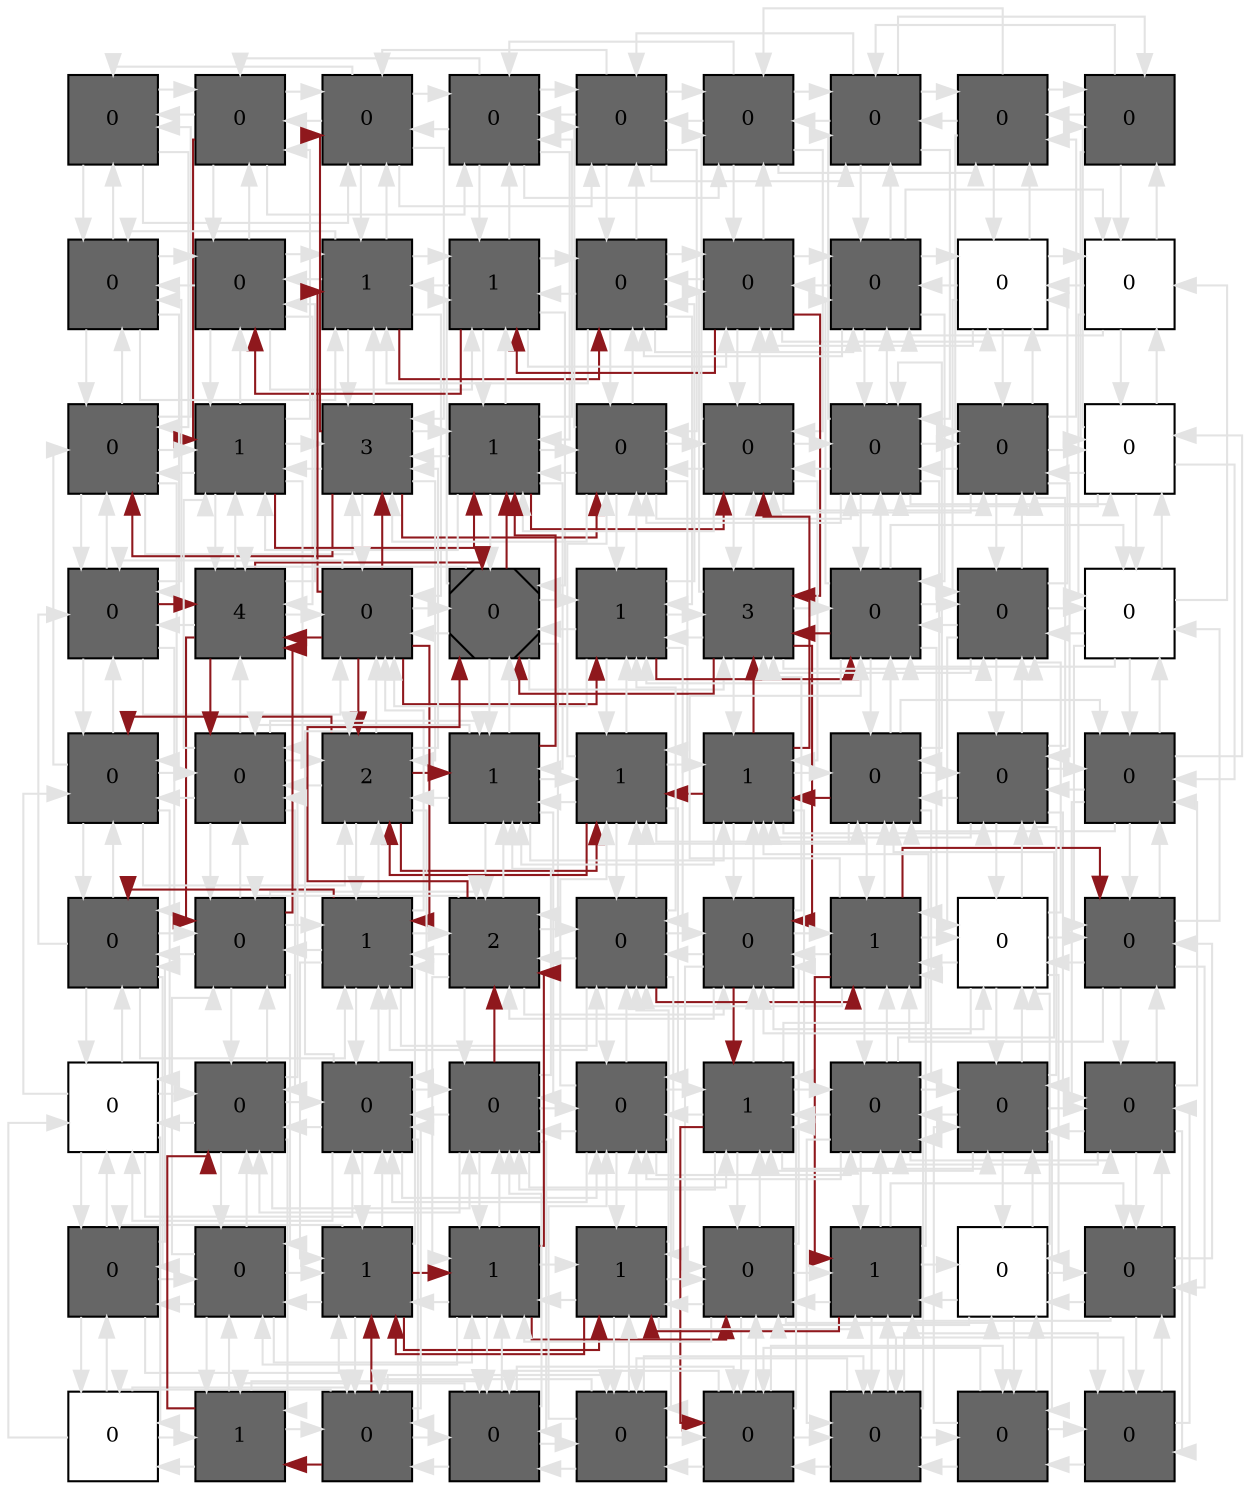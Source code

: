 digraph layout  {
rankdir=TB;
splines=ortho;
node [fixedsize=false, style=filled, width="0.6"];
edge [constraint=false];
0 [fillcolor="#666666", fontsize=10, label=0, shape=square, tooltip="name:  AbnormalTelomer ,\nin_degree: 4,\nout_degree: 4"];
1 [fillcolor="#666666", fontsize=10, label=0, shape=square, tooltip="name:  MEC1 ,\nin_degree: 5,\nout_degree: 5"];
2 [fillcolor="#666666", fontsize=10, label=0, shape=square, tooltip="name:  STM1-CYT ,\nin_degree: 6,\nout_degree: 6"];
3 [fillcolor="#666666", fontsize=10, label=0, shape=square, tooltip="name:  STM1-NUC ,\nin_degree: 6,\nout_degree: 6"];
4 [fillcolor="#666666", fontsize=10, label=0, shape=square, tooltip="name:  Protosom ,\nin_degree: 6,\nout_degree: 6"];
5 [fillcolor="#666666", fontsize=10, label=0, shape=square, tooltip="name:  DNA-Frag ,\nin_degree: 6,\nout_degree: 6"];
6 [fillcolor="#666666", fontsize=10, label=0, shape=square, tooltip="name:  CDC6 ,\nin_degree: 6,\nout_degree: 6"];
7 [fillcolor="#666666", fontsize=10, label=0, shape=square, tooltip="name:  Tat-D ,\nin_degree: 5,\nout_degree: 5"];
8 [fillcolor="#666666", fontsize=10, label=0, shape=square, tooltip="name:  MG2 ,\nin_degree: 4,\nout_degree: 4"];
9 [fillcolor="#666666", fontsize=10, label=0, shape=square, tooltip="name:  ROS-MT ,\nin_degree: 5,\nout_degree: 5"];
10 [fillcolor="#666666", fontsize=10, label=0, shape=square, tooltip="name:  CytC-MT ,\nin_degree: 6,\nout_degree: 6"];
11 [fillcolor="#666666", fontsize=10, label=1, shape=square, tooltip="name:  MCD1-MT ,\nin_degree: 7,\nout_degree: 7"];
12 [fillcolor="#666666", fontsize=10, label=1, shape=square, tooltip="name:  Salt ,\nin_degree: 7,\nout_degree: 7"];
13 [fillcolor="#666666", fontsize=10, label=0, shape=square, tooltip="name:  SNO1 ,\nin_degree: 7,\nout_degree: 7"];
14 [fillcolor="#666666", fontsize=10, label=0, shape=square, tooltip="name:  AceticAcid ,\nin_degree: 7,\nout_degree: 7"];
15 [fillcolor="#666666", fontsize=10, label=0, shape=square, tooltip="name:  Adozelesin ,\nin_degree: 7,\nout_degree: 7"];
16 [fillcolor="#FFFFFF", fontsize=10, label=0, shape=square, tooltip="name: None,\nin_degree: 6,\nout_degree: 6"];
17 [fillcolor="#FFFFFF", fontsize=10, label=0, shape=square, tooltip="name: None,\nin_degree: 5,\nout_degree: 5"];
18 [fillcolor="#666666", fontsize=10, label=0, shape=square, tooltip="name:  SOD2 ,\nin_degree: 6,\nout_degree: 6"];
19 [fillcolor="#666666", fontsize=10, label=1, shape=square, tooltip="name:  CytC-CYT ,\nin_degree: 7,\nout_degree: 7"];
20 [fillcolor="#666666", fontsize=10, label=3, shape=square, tooltip="name:  SRO7 ,\nin_degree: 8,\nout_degree: 8"];
21 [fillcolor="#666666", fontsize=10, label=1, shape=square, tooltip="name:  YCA1 ,\nin_degree: 8,\nout_degree: 8"];
22 [fillcolor="#666666", fontsize=10, label=0, shape=square, tooltip="name:  POR1-2 ,\nin_degree: 8,\nout_degree: 8"];
23 [fillcolor="#666666", fontsize=10, label=0, shape=square, tooltip="name:  Apoptosis ,\nin_degree: 8,\nout_degree: 8"];
24 [fillcolor="#666666", fontsize=10, label=0, shape=square, tooltip="name:  CPR3 ,\nin_degree: 8,\nout_degree: 8"];
25 [fillcolor="#666666", fontsize=10, label=0, shape=square, tooltip="name:  CU2 ,\nin_degree: 7,\nout_degree: 7"];
26 [fillcolor="#FFFFFF", fontsize=10, label=0, shape=square, tooltip="name: None,\nin_degree: 6,\nout_degree: 6"];
27 [fillcolor="#666666", fontsize=10, label=0, shape=square, tooltip="name:  NDI1 ,\nin_degree: 6,\nout_degree: 6"];
28 [fillcolor="#666666", fontsize=10, label=4, shape=square, tooltip="name:  CDC48 ,\nin_degree: 7,\nout_degree: 7"];
29 [fillcolor="#666666", fontsize=10, label=0, shape=square, tooltip="name:  HK ,\nin_degree: 8,\nout_degree: 8"];
30 [fillcolor="#666666", fontsize=10, label=0, shape=Msquare, tooltip="name:  ROS-CYT ,\nin_degree: 8,\nout_degree: 8"];
31 [fillcolor="#666666", fontsize=10, label=1, shape=square, tooltip="name:  EMC4 ,\nin_degree: 8,\nout_degree: 8"];
32 [fillcolor="#666666", fontsize=10, label=3, shape=square, tooltip="name:  ESP1 ,\nin_degree: 8,\nout_degree: 8"];
33 [fillcolor="#666666", fontsize=10, label=0, shape=square, tooltip="name:  AIF1-MT ,\nin_degree: 8,\nout_degree: 8"];
34 [fillcolor="#666666", fontsize=10, label=0, shape=square, tooltip="name:  MCD1-NUC ,\nin_degree: 7,\nout_degree: 7"];
35 [fillcolor="#FFFFFF", fontsize=10, label=0, shape=square, tooltip="name: None,\nin_degree: 6,\nout_degree: 6"];
36 [fillcolor="#666666", fontsize=10, label=0, shape=square, tooltip="name:  FIS1 ,\nin_degree: 6,\nout_degree: 6"];
37 [fillcolor="#666666", fontsize=10, label=0, shape=square, tooltip="name:  DRE2_TAH18 ,\nin_degree: 7,\nout_degree: 7"];
38 [fillcolor="#666666", fontsize=10, label=2, shape=square, tooltip="name:  MT-Frag ,\nin_degree: 8,\nout_degree: 8"];
39 [fillcolor="#666666", fontsize=10, label=1, shape=square, tooltip="name:  RedActinDyn ,\nin_degree: 8,\nout_degree: 8"];
40 [fillcolor="#666666", fontsize=10, label=1, shape=square, tooltip="name:  MDV1 ,\nin_degree: 8,\nout_degree: 8"];
41 [fillcolor="#666666", fontsize=10, label=1, shape=square, tooltip="name:  H2O2 ,\nin_degree: 8,\nout_degree: 8"];
42 [fillcolor="#666666", fontsize=10, label=0, shape=square, tooltip="name:  BIR1 ,\nin_degree: 8,\nout_degree: 8"];
43 [fillcolor="#666666", fontsize=10, label=0, shape=square, tooltip="name:  NUC1-MT ,\nin_degree: 7,\nout_degree: 7"];
44 [fillcolor="#666666", fontsize=10, label=0, shape=square, tooltip="name:  NMA111-NUC ,\nin_degree: 6,\nout_degree: 6"];
45 [fillcolor="#666666", fontsize=10, label=0, shape=square, tooltip="name:  FVY10 ,\nin_degree: 6,\nout_degree: 6"];
46 [fillcolor="#666666", fontsize=10, label=0, shape=square, tooltip="name:  SVF1 ,\nin_degree: 7,\nout_degree: 7"];
47 [fillcolor="#666666", fontsize=10, label=1, shape=square, tooltip="name:  MMI1 ,\nin_degree: 8,\nout_degree: 8"];
48 [fillcolor="#666666", fontsize=10, label=2, shape=square, tooltip="name:  SOD1 ,\nin_degree: 8,\nout_degree: 8"];
49 [fillcolor="#666666", fontsize=10, label=0, shape=square, tooltip="name:  Heat ,\nin_degree: 8,\nout_degree: 8"];
50 [fillcolor="#666666", fontsize=10, label=0, shape=square, tooltip="name:  AIF1-NUC ,\nin_degree: 8,\nout_degree: 8"];
51 [fillcolor="#666666", fontsize=10, label=1, shape=square, tooltip="name:  SDP1 ,\nin_degree: 8,\nout_degree: 8"];
52 [fillcolor="#FFFFFF", fontsize=10, label=0, shape=square, tooltip="name: None,\nin_degree: 7,\nout_degree: 7"];
53 [fillcolor="#666666", fontsize=10, label=0, shape=square, tooltip="name:  NMA111-CYT ,\nin_degree: 6,\nout_degree: 6"];
54 [fillcolor="#FFFFFF", fontsize=10, label=0, shape=square, tooltip="name: None,\nin_degree: 6,\nout_degree: 6"];
55 [fillcolor="#666666", fontsize=10, label=0, shape=square, tooltip="name:  TOR1 ,\nin_degree: 7,\nout_degree: 7"];
56 [fillcolor="#666666", fontsize=10, label=0, shape=square, tooltip="name:  MT-ALT ,\nin_degree: 8,\nout_degree: 8"];
57 [fillcolor="#666666", fontsize=10, label=0, shape=square, tooltip="name:  RAS2 ,\nin_degree: 8,\nout_degree: 8"];
58 [fillcolor="#666666", fontsize=10, label=0, shape=square, tooltip="name:  PKA ,\nin_degree: 8,\nout_degree: 8"];
59 [fillcolor="#666666", fontsize=10, label=1, shape=square, tooltip="name:  HOS3 ,\nin_degree: 8,\nout_degree: 8"];
60 [fillcolor="#666666", fontsize=10, label=0, shape=square, tooltip="name:  MSN2-4 ,\nin_degree: 8,\nout_degree: 8"];
61 [fillcolor="#666666", fontsize=10, label=0, shape=square, tooltip="name:  KAP123 ,\nin_degree: 7,\nout_degree: 7"];
62 [fillcolor="#666666", fontsize=10, label=0, shape=square, tooltip="name:  MAPK ,\nin_degree: 6,\nout_degree: 6"];
63 [fillcolor="#666666", fontsize=10, label=0, shape=square, tooltip="name:  HOG1-Dep ,\nin_degree: 5,\nout_degree: 5"];
64 [fillcolor="#666666", fontsize=10, label=0, shape=square, tooltip="name:  PTP3 ,\nin_degree: 6,\nout_degree: 6"];
65 [fillcolor="#666666", fontsize=10, label=1, shape=square, tooltip="name:  HOG1 ,\nin_degree: 7,\nout_degree: 7"];
66 [fillcolor="#666666", fontsize=10, label=1, shape=square, tooltip="name:  DesCyclinCCDK8 ,\nin_degree: 7,\nout_degree: 7"];
67 [fillcolor="#666666", fontsize=10, label=1, shape=square, tooltip="name:  SLT2 ,\nin_degree: 7,\nout_degree: 7"];
68 [fillcolor="#666666", fontsize=10, label=0, shape=square, tooltip="name:  RLM1 ,\nin_degree: 7,\nout_degree: 7"];
69 [fillcolor="#666666", fontsize=10, label=1, shape=square, tooltip="name:  PTP2 ,\nin_degree: 7,\nout_degree: 7"];
70 [fillcolor="#FFFFFF", fontsize=10, label=0, shape=square, tooltip="name: None,\nin_degree: 6,\nout_degree: 6"];
71 [fillcolor="#666666", fontsize=10, label=0, shape=square, tooltip="name:  Mating ,\nin_degree: 5,\nout_degree: 5"];
72 [fillcolor="#FFFFFF", fontsize=10, label=0, shape=square, tooltip="name: None,\nin_degree: 4,\nout_degree: 4"];
73 [fillcolor="#666666", fontsize=10, label=1, shape=square, tooltip="name:  CAMP ,\nin_degree: 5,\nout_degree: 5"];
74 [fillcolor="#666666", fontsize=10, label=0, shape=square, tooltip="name:  Stress ,\nin_degree: 6,\nout_degree: 6"];
75 [fillcolor="#666666", fontsize=10, label=0, shape=square, tooltip="name:  AdenylateCyclase ,\nin_degree: 6,\nout_degree: 6"];
76 [fillcolor="#666666", fontsize=10, label=0, shape=square, tooltip="name:  RPD3 ,\nin_degree: 6,\nout_degree: 6"];
77 [fillcolor="#666666", fontsize=10, label=0, shape=square, tooltip="name:  H2B ,\nin_degree: 6,\nout_degree: 6"];
78 [fillcolor="#666666", fontsize=10, label=0, shape=square, tooltip="name:  STE20-NUC ,\nin_degree: 6,\nout_degree: 6"];
79 [fillcolor="#666666", fontsize=10, label=0, shape=square, tooltip="name:  NUC1-NUC ,\nin_degree: 5,\nout_degree: 5"];
80 [fillcolor="#666666", fontsize=10, label=0, shape=square, tooltip="name:  STE20-CYT ,\nin_degree: 4,\nout_degree: 4"];
0 -> 1  [color=grey89, style="penwidth(0.1)", tooltip=" ", weight=1];
0 -> 9  [color=grey89, style="penwidth(0.1)", tooltip=" ", weight=1];
0 -> 18  [color=grey89, style="penwidth(0.1)", tooltip=" ", weight=1];
0 -> 2  [color=grey89, style="penwidth(0.1)", tooltip=" ", weight=1];
1 -> 0  [color=grey89, style="penwidth(0.1)", tooltip=" ", weight=1];
1 -> 2  [color=grey89, style="penwidth(0.1)", tooltip=" ", weight=1];
1 -> 10  [color=grey89, style="penwidth(0.1)", tooltip=" ", weight=1];
1 -> 19  [color="#8F181D", style="penwidth(0.1)", tooltip="1( MEC1 ) to 21( YCA1 )", weight=1];
1 -> 3  [color=grey89, style="penwidth(0.1)", tooltip=" ", weight=1];
2 -> 1  [color=grey89, style="penwidth(0.1)", tooltip=" ", weight=1];
2 -> 3  [color=grey89, style="penwidth(0.1)", tooltip=" ", weight=1];
2 -> 11  [color=grey89, style="penwidth(0.1)", tooltip=" ", weight=1];
2 -> 20  [color=grey89, style="penwidth(0.1)", tooltip=" ", weight=1];
2 -> 4  [color=grey89, style="penwidth(0.1)", tooltip=" ", weight=1];
2 -> 0  [color=grey89, style="penwidth(0.1)", tooltip=" ", weight=1];
3 -> 2  [color=grey89, style="penwidth(0.1)", tooltip=" ", weight=1];
3 -> 4  [color=grey89, style="penwidth(0.1)", tooltip=" ", weight=1];
3 -> 12  [color=grey89, style="penwidth(0.1)", tooltip=" ", weight=1];
3 -> 21  [color=grey89, style="penwidth(0.1)", tooltip=" ", weight=1];
3 -> 5  [color=grey89, style="penwidth(0.1)", tooltip=" ", weight=1];
3 -> 1  [color=grey89, style="penwidth(0.1)", tooltip=" ", weight=1];
4 -> 3  [color=grey89, style="penwidth(0.1)", tooltip=" ", weight=1];
4 -> 5  [color=grey89, style="penwidth(0.1)", tooltip=" ", weight=1];
4 -> 13  [color=grey89, style="penwidth(0.1)", tooltip=" ", weight=1];
4 -> 22  [color=grey89, style="penwidth(0.1)", tooltip=" ", weight=1];
4 -> 6  [color=grey89, style="penwidth(0.1)", tooltip=" ", weight=1];
4 -> 2  [color=grey89, style="penwidth(0.1)", tooltip=" ", weight=1];
5 -> 4  [color=grey89, style="penwidth(0.1)", tooltip=" ", weight=1];
5 -> 6  [color=grey89, style="penwidth(0.1)", tooltip=" ", weight=1];
5 -> 14  [color=grey89, style="penwidth(0.1)", tooltip=" ", weight=1];
5 -> 23  [color=grey89, style="penwidth(0.1)", tooltip=" ", weight=1];
5 -> 7  [color=grey89, style="penwidth(0.1)", tooltip=" ", weight=1];
5 -> 3  [color=grey89, style="penwidth(0.1)", tooltip=" ", weight=1];
6 -> 5  [color=grey89, style="penwidth(0.1)", tooltip=" ", weight=1];
6 -> 7  [color=grey89, style="penwidth(0.1)", tooltip=" ", weight=1];
6 -> 15  [color=grey89, style="penwidth(0.1)", tooltip=" ", weight=1];
6 -> 24  [color=grey89, style="penwidth(0.1)", tooltip=" ", weight=1];
6 -> 8  [color=grey89, style="penwidth(0.1)", tooltip=" ", weight=1];
6 -> 4  [color=grey89, style="penwidth(0.1)", tooltip=" ", weight=1];
7 -> 6  [color=grey89, style="penwidth(0.1)", tooltip=" ", weight=1];
7 -> 8  [color=grey89, style="penwidth(0.1)", tooltip=" ", weight=1];
7 -> 16  [color=grey89, style="penwidth(0.1)", tooltip=" ", weight=1];
7 -> 25  [color=grey89, style="penwidth(0.1)", tooltip=" ", weight=1];
7 -> 5  [color=grey89, style="penwidth(0.1)", tooltip=" ", weight=1];
8 -> 7  [color=grey89, style="penwidth(0.1)", tooltip=" ", weight=1];
8 -> 17  [color=grey89, style="penwidth(0.1)", tooltip=" ", weight=1];
8 -> 26  [color=grey89, style="penwidth(0.1)", tooltip=" ", weight=1];
8 -> 6  [color=grey89, style="penwidth(0.1)", tooltip=" ", weight=1];
9 -> 0  [color=grey89, style="penwidth(0.1)", tooltip=" ", weight=1];
9 -> 10  [color=grey89, style="penwidth(0.1)", tooltip=" ", weight=1];
9 -> 18  [color=grey89, style="penwidth(0.1)", tooltip=" ", weight=1];
9 -> 27  [color=grey89, style="penwidth(0.1)", tooltip=" ", weight=1];
9 -> 11  [color=grey89, style="penwidth(0.1)", tooltip=" ", weight=1];
10 -> 1  [color=grey89, style="penwidth(0.1)", tooltip=" ", weight=1];
10 -> 9  [color=grey89, style="penwidth(0.1)", tooltip=" ", weight=1];
10 -> 11  [color=grey89, style="penwidth(0.1)", tooltip=" ", weight=1];
10 -> 19  [color=grey89, style="penwidth(0.1)", tooltip=" ", weight=1];
10 -> 28  [color=grey89, style="penwidth(0.1)", tooltip=" ", weight=1];
10 -> 12  [color=grey89, style="penwidth(0.1)", tooltip=" ", weight=1];
11 -> 2  [color=grey89, style="penwidth(0.1)", tooltip=" ", weight=1];
11 -> 10  [color=grey89, style="penwidth(0.1)", tooltip=" ", weight=1];
11 -> 12  [color=grey89, style="penwidth(0.1)", tooltip=" ", weight=1];
11 -> 20  [color=grey89, style="penwidth(0.1)", tooltip=" ", weight=1];
11 -> 29  [color=grey89, style="penwidth(0.1)", tooltip=" ", weight=1];
11 -> 13  [color="#8F181D", style="penwidth(0.1)", tooltip="29( HK ) to 13( SNO1 )", weight=1];
11 -> 9  [color=grey89, style="penwidth(0.1)", tooltip=" ", weight=1];
12 -> 3  [color=grey89, style="penwidth(0.1)", tooltip=" ", weight=1];
12 -> 11  [color=grey89, style="penwidth(0.1)", tooltip=" ", weight=1];
12 -> 13  [color=grey89, style="penwidth(0.1)", tooltip=" ", weight=1];
12 -> 21  [color=grey89, style="penwidth(0.1)", tooltip=" ", weight=1];
12 -> 30  [color=grey89, style="penwidth(0.1)", tooltip=" ", weight=1];
12 -> 14  [color=grey89, style="penwidth(0.1)", tooltip=" ", weight=1];
12 -> 10  [color="#8F181D", style="penwidth(0.1)", tooltip="14( AceticAcid ) to 10( CytC-MT )", weight=1];
13 -> 4  [color=grey89, style="penwidth(0.1)", tooltip=" ", weight=1];
13 -> 12  [color=grey89, style="penwidth(0.1)", tooltip=" ", weight=1];
13 -> 14  [color=grey89, style="penwidth(0.1)", tooltip=" ", weight=1];
13 -> 22  [color=grey89, style="penwidth(0.1)", tooltip=" ", weight=1];
13 -> 31  [color=grey89, style="penwidth(0.1)", tooltip=" ", weight=1];
13 -> 15  [color=grey89, style="penwidth(0.1)", tooltip=" ", weight=1];
13 -> 11  [color=grey89, style="penwidth(0.1)", tooltip=" ", weight=1];
14 -> 5  [color=grey89, style="penwidth(0.1)", tooltip=" ", weight=1];
14 -> 13  [color=grey89, style="penwidth(0.1)", tooltip=" ", weight=1];
14 -> 15  [color=grey89, style="penwidth(0.1)", tooltip=" ", weight=1];
14 -> 23  [color=grey89, style="penwidth(0.1)", tooltip=" ", weight=1];
14 -> 32  [color="#8F181D", style="penwidth(0.1)", tooltip="14( AceticAcid ) to 30( ROS-CYT )", weight=1];
14 -> 16  [color=grey89, style="penwidth(0.1)", tooltip=" ", weight=1];
14 -> 12  [color="#8F181D", style="penwidth(0.1)", tooltip="14( AceticAcid ) to 10( CytC-MT )", weight=1];
15 -> 6  [color=grey89, style="penwidth(0.1)", tooltip=" ", weight=1];
15 -> 14  [color=grey89, style="penwidth(0.1)", tooltip=" ", weight=1];
15 -> 16  [color=grey89, style="penwidth(0.1)", tooltip=" ", weight=1];
15 -> 24  [color=grey89, style="penwidth(0.1)", tooltip=" ", weight=1];
15 -> 33  [color=grey89, style="penwidth(0.1)", tooltip=" ", weight=1];
15 -> 17  [color=grey89, style="penwidth(0.1)", tooltip=" ", weight=1];
15 -> 13  [color=grey89, style="penwidth(0.1)", tooltip=" ", weight=1];
16 -> 7  [color=grey89, style="penwidth(0.1)", tooltip=" ", weight=1];
16 -> 15  [color=grey89, style="penwidth(0.1)", tooltip=" ", weight=1];
16 -> 17  [color=grey89, style="penwidth(0.1)", tooltip=" ", weight=1];
16 -> 25  [color=grey89, style="penwidth(0.1)", tooltip=" ", weight=1];
16 -> 34  [color=grey89, style="penwidth(0.1)", tooltip=" ", weight=1];
16 -> 14  [color=grey89, style="penwidth(0.1)", tooltip=" ", weight=1];
17 -> 8  [color=grey89, style="penwidth(0.1)", tooltip=" ", weight=1];
17 -> 16  [color=grey89, style="penwidth(0.1)", tooltip=" ", weight=1];
17 -> 26  [color=grey89, style="penwidth(0.1)", tooltip=" ", weight=1];
17 -> 35  [color=grey89, style="penwidth(0.1)", tooltip=" ", weight=1];
17 -> 15  [color=grey89, style="penwidth(0.1)", tooltip=" ", weight=1];
18 -> 9  [color=grey89, style="penwidth(0.1)", tooltip=" ", weight=1];
18 -> 19  [color=grey89, style="penwidth(0.1)", tooltip=" ", weight=1];
18 -> 27  [color=grey89, style="penwidth(0.1)", tooltip=" ", weight=1];
18 -> 36  [color=grey89, style="penwidth(0.1)", tooltip=" ", weight=1];
18 -> 0  [color=grey89, style="penwidth(0.1)", tooltip=" ", weight=1];
18 -> 20  [color=grey89, style="penwidth(0.1)", tooltip=" ", weight=1];
19 -> 10  [color=grey89, style="penwidth(0.1)", tooltip=" ", weight=1];
19 -> 18  [color=grey89, style="penwidth(0.1)", tooltip=" ", weight=1];
19 -> 20  [color=grey89, style="penwidth(0.1)", tooltip=" ", weight=1];
19 -> 28  [color=grey89, style="penwidth(0.1)", tooltip=" ", weight=1];
19 -> 37  [color=grey89, style="penwidth(0.1)", tooltip=" ", weight=1];
19 -> 1  [color=grey89, style="penwidth(0.1)", tooltip=" ", weight=1];
19 -> 21  [color="#8F181D", style="penwidth(0.1)", tooltip="1( MEC1 ) to 21( YCA1 )", weight=1];
20 -> 11  [color=grey89, style="penwidth(0.1)", tooltip=" ", weight=1];
20 -> 19  [color=grey89, style="penwidth(0.1)", tooltip=" ", weight=1];
20 -> 21  [color=grey89, style="penwidth(0.1)", tooltip=" ", weight=1];
20 -> 29  [color=grey89, style="penwidth(0.1)", tooltip=" ", weight=1];
20 -> 38  [color=grey89, style="penwidth(0.1)", tooltip=" ", weight=1];
20 -> 2  [color="#8F181D", style="penwidth(0.1)", tooltip="29( HK ) to 2( STM1-CYT )", weight=1];
20 -> 22  [color="#8F181D", style="penwidth(0.1)", tooltip="29( HK ) to 22( POR1-2 )", weight=1];
20 -> 18  [color="#8F181D", style="penwidth(0.1)", tooltip="29( HK ) to 18( SOD2 )", weight=1];
21 -> 12  [color=grey89, style="penwidth(0.1)", tooltip=" ", weight=1];
21 -> 20  [color=grey89, style="penwidth(0.1)", tooltip=" ", weight=1];
21 -> 22  [color=grey89, style="penwidth(0.1)", tooltip=" ", weight=1];
21 -> 30  [color=grey89, style="penwidth(0.1)", tooltip=" ", weight=1];
21 -> 39  [color=grey89, style="penwidth(0.1)", tooltip=" ", weight=1];
21 -> 3  [color=grey89, style="penwidth(0.1)", tooltip=" ", weight=1];
21 -> 23  [color="#8F181D", style="penwidth(0.1)", tooltip="30( ROS-CYT ) to 23( Apoptosis )", weight=1];
21 -> 19  [color=grey89, style="penwidth(0.1)", tooltip=" ", weight=1];
22 -> 13  [color=grey89, style="penwidth(0.1)", tooltip=" ", weight=1];
22 -> 21  [color=grey89, style="penwidth(0.1)", tooltip=" ", weight=1];
22 -> 23  [color=grey89, style="penwidth(0.1)", tooltip=" ", weight=1];
22 -> 31  [color=grey89, style="penwidth(0.1)", tooltip=" ", weight=1];
22 -> 40  [color=grey89, style="penwidth(0.1)", tooltip=" ", weight=1];
22 -> 4  [color=grey89, style="penwidth(0.1)", tooltip=" ", weight=1];
22 -> 24  [color=grey89, style="penwidth(0.1)", tooltip=" ", weight=1];
22 -> 20  [color=grey89, style="penwidth(0.1)", tooltip=" ", weight=1];
23 -> 14  [color=grey89, style="penwidth(0.1)", tooltip=" ", weight=1];
23 -> 22  [color=grey89, style="penwidth(0.1)", tooltip=" ", weight=1];
23 -> 24  [color=grey89, style="penwidth(0.1)", tooltip=" ", weight=1];
23 -> 32  [color=grey89, style="penwidth(0.1)", tooltip=" ", weight=1];
23 -> 41  [color=grey89, style="penwidth(0.1)", tooltip=" ", weight=1];
23 -> 5  [color=grey89, style="penwidth(0.1)", tooltip=" ", weight=1];
23 -> 25  [color=grey89, style="penwidth(0.1)", tooltip=" ", weight=1];
23 -> 21  [color=grey89, style="penwidth(0.1)", tooltip=" ", weight=1];
24 -> 15  [color=grey89, style="penwidth(0.1)", tooltip=" ", weight=1];
24 -> 23  [color=grey89, style="penwidth(0.1)", tooltip=" ", weight=1];
24 -> 25  [color=grey89, style="penwidth(0.1)", tooltip=" ", weight=1];
24 -> 33  [color=grey89, style="penwidth(0.1)", tooltip=" ", weight=1];
24 -> 42  [color=grey89, style="penwidth(0.1)", tooltip=" ", weight=1];
24 -> 6  [color=grey89, style="penwidth(0.1)", tooltip=" ", weight=1];
24 -> 26  [color=grey89, style="penwidth(0.1)", tooltip=" ", weight=1];
24 -> 22  [color=grey89, style="penwidth(0.1)", tooltip=" ", weight=1];
25 -> 16  [color=grey89, style="penwidth(0.1)", tooltip=" ", weight=1];
25 -> 24  [color=grey89, style="penwidth(0.1)", tooltip=" ", weight=1];
25 -> 26  [color=grey89, style="penwidth(0.1)", tooltip=" ", weight=1];
25 -> 34  [color=grey89, style="penwidth(0.1)", tooltip=" ", weight=1];
25 -> 43  [color=grey89, style="penwidth(0.1)", tooltip=" ", weight=1];
25 -> 7  [color=grey89, style="penwidth(0.1)", tooltip=" ", weight=1];
25 -> 23  [color=grey89, style="penwidth(0.1)", tooltip=" ", weight=1];
26 -> 17  [color=grey89, style="penwidth(0.1)", tooltip=" ", weight=1];
26 -> 25  [color=grey89, style="penwidth(0.1)", tooltip=" ", weight=1];
26 -> 35  [color=grey89, style="penwidth(0.1)", tooltip=" ", weight=1];
26 -> 44  [color=grey89, style="penwidth(0.1)", tooltip=" ", weight=1];
26 -> 8  [color=grey89, style="penwidth(0.1)", tooltip=" ", weight=1];
26 -> 24  [color=grey89, style="penwidth(0.1)", tooltip=" ", weight=1];
27 -> 18  [color=grey89, style="penwidth(0.1)", tooltip=" ", weight=1];
27 -> 28  [color="#8F181D", style="penwidth(0.1)", tooltip="27( NDI1 ) to 30( ROS-CYT )", weight=1];
27 -> 36  [color=grey89, style="penwidth(0.1)", tooltip=" ", weight=1];
27 -> 45  [color=grey89, style="penwidth(0.1)", tooltip=" ", weight=1];
27 -> 9  [color=grey89, style="penwidth(0.1)", tooltip=" ", weight=1];
27 -> 29  [color=grey89, style="penwidth(0.1)", tooltip=" ", weight=1];
28 -> 19  [color=grey89, style="penwidth(0.1)", tooltip=" ", weight=1];
28 -> 27  [color=grey89, style="penwidth(0.1)", tooltip=" ", weight=1];
28 -> 29  [color=grey89, style="penwidth(0.1)", tooltip=" ", weight=1];
28 -> 37  [color="#8F181D", style="penwidth(0.1)", tooltip="29( HK ) to 37( DRE2_TAH18 )", weight=1];
28 -> 46  [color="#8F181D", style="penwidth(0.1)", tooltip="29( HK ) to 46( SVF1 )", weight=1];
28 -> 10  [color=grey89, style="penwidth(0.1)", tooltip=" ", weight=1];
28 -> 30  [color="#8F181D", style="penwidth(0.1)", tooltip="27( NDI1 ) to 30( ROS-CYT )", weight=1];
29 -> 20  [color="#8F181D", style="penwidth(0.1)", tooltip="29( HK ) to 2( STM1-CYT )", weight=1];
29 -> 28  [color="#8F181D", style="penwidth(0.1)", tooltip="29( HK ) to 46( SVF1 )", weight=1];
29 -> 30  [color=grey89, style="penwidth(0.1)", tooltip=" ", weight=1];
29 -> 38  [color="#8F181D", style="penwidth(0.1)", tooltip="29( HK ) to 40( MDV1 )", weight=1];
29 -> 47  [color="#8F181D", style="penwidth(0.1)", tooltip="29( HK ) to 45( FVY10 )", weight=1];
29 -> 11  [color="#8F181D", style="penwidth(0.1)", tooltip="29( HK ) to 13( SNO1 )", weight=1];
29 -> 31  [color="#8F181D", style="penwidth(0.1)", tooltip="29( HK ) to 33( AIF1-MT )", weight=1];
29 -> 27  [color=grey89, style="penwidth(0.1)", tooltip=" ", weight=1];
30 -> 21  [color="#8F181D", style="penwidth(0.1)", tooltip="30( ROS-CYT ) to 23( Apoptosis )", weight=1];
30 -> 29  [color=grey89, style="penwidth(0.1)", tooltip=" ", weight=1];
30 -> 31  [color=grey89, style="penwidth(0.1)", tooltip=" ", weight=1];
30 -> 39  [color=grey89, style="penwidth(0.1)", tooltip=" ", weight=1];
30 -> 48  [color=grey89, style="penwidth(0.1)", tooltip=" ", weight=1];
30 -> 12  [color=grey89, style="penwidth(0.1)", tooltip=" ", weight=1];
30 -> 32  [color=grey89, style="penwidth(0.1)", tooltip=" ", weight=1];
30 -> 28  [color=grey89, style="penwidth(0.1)", tooltip=" ", weight=1];
31 -> 22  [color=grey89, style="penwidth(0.1)", tooltip=" ", weight=1];
31 -> 30  [color=grey89, style="penwidth(0.1)", tooltip=" ", weight=1];
31 -> 32  [color=grey89, style="penwidth(0.1)", tooltip=" ", weight=1];
31 -> 40  [color=grey89, style="penwidth(0.1)", tooltip=" ", weight=1];
31 -> 49  [color=grey89, style="penwidth(0.1)", tooltip=" ", weight=1];
31 -> 13  [color=grey89, style="penwidth(0.1)", tooltip=" ", weight=1];
31 -> 33  [color="#8F181D", style="penwidth(0.1)", tooltip="29( HK ) to 33( AIF1-MT )", weight=1];
31 -> 29  [color=grey89, style="penwidth(0.1)", tooltip=" ", weight=1];
32 -> 23  [color=grey89, style="penwidth(0.1)", tooltip=" ", weight=1];
32 -> 31  [color=grey89, style="penwidth(0.1)", tooltip=" ", weight=1];
32 -> 33  [color=grey89, style="penwidth(0.1)", tooltip=" ", weight=1];
32 -> 41  [color=grey89, style="penwidth(0.1)", tooltip=" ", weight=1];
32 -> 50  [color="#8F181D", style="penwidth(0.1)", tooltip="33( AIF1-MT ) to 50( AIF1-NUC )", weight=1];
32 -> 14  [color=grey89, style="penwidth(0.1)", tooltip=" ", weight=1];
32 -> 34  [color=grey89, style="penwidth(0.1)", tooltip=" ", weight=1];
32 -> 30  [color="#8F181D", style="penwidth(0.1)", tooltip="14( AceticAcid ) to 30( ROS-CYT )", weight=1];
33 -> 24  [color=grey89, style="penwidth(0.1)", tooltip=" ", weight=1];
33 -> 32  [color="#8F181D", style="penwidth(0.1)", tooltip="33( AIF1-MT ) to 50( AIF1-NUC )", weight=1];
33 -> 34  [color=grey89, style="penwidth(0.1)", tooltip=" ", weight=1];
33 -> 42  [color=grey89, style="penwidth(0.1)", tooltip=" ", weight=1];
33 -> 51  [color=grey89, style="penwidth(0.1)", tooltip=" ", weight=1];
33 -> 15  [color=grey89, style="penwidth(0.1)", tooltip=" ", weight=1];
33 -> 35  [color=grey89, style="penwidth(0.1)", tooltip=" ", weight=1];
33 -> 31  [color=grey89, style="penwidth(0.1)", tooltip=" ", weight=1];
34 -> 25  [color=grey89, style="penwidth(0.1)", tooltip=" ", weight=1];
34 -> 33  [color=grey89, style="penwidth(0.1)", tooltip=" ", weight=1];
34 -> 35  [color=grey89, style="penwidth(0.1)", tooltip=" ", weight=1];
34 -> 43  [color=grey89, style="penwidth(0.1)", tooltip=" ", weight=1];
34 -> 52  [color=grey89, style="penwidth(0.1)", tooltip=" ", weight=1];
34 -> 16  [color=grey89, style="penwidth(0.1)", tooltip=" ", weight=1];
34 -> 32  [color=grey89, style="penwidth(0.1)", tooltip=" ", weight=1];
35 -> 26  [color=grey89, style="penwidth(0.1)", tooltip=" ", weight=1];
35 -> 34  [color=grey89, style="penwidth(0.1)", tooltip=" ", weight=1];
35 -> 44  [color=grey89, style="penwidth(0.1)", tooltip=" ", weight=1];
35 -> 53  [color=grey89, style="penwidth(0.1)", tooltip=" ", weight=1];
35 -> 17  [color=grey89, style="penwidth(0.1)", tooltip=" ", weight=1];
35 -> 33  [color=grey89, style="penwidth(0.1)", tooltip=" ", weight=1];
36 -> 27  [color=grey89, style="penwidth(0.1)", tooltip=" ", weight=1];
36 -> 37  [color=grey89, style="penwidth(0.1)", tooltip=" ", weight=1];
36 -> 45  [color=grey89, style="penwidth(0.1)", tooltip=" ", weight=1];
36 -> 54  [color=grey89, style="penwidth(0.1)", tooltip=" ", weight=1];
36 -> 18  [color=grey89, style="penwidth(0.1)", tooltip=" ", weight=1];
36 -> 38  [color=grey89, style="penwidth(0.1)", tooltip=" ", weight=1];
37 -> 28  [color=grey89, style="penwidth(0.1)", tooltip=" ", weight=1];
37 -> 36  [color=grey89, style="penwidth(0.1)", tooltip=" ", weight=1];
37 -> 38  [color=grey89, style="penwidth(0.1)", tooltip=" ", weight=1];
37 -> 46  [color=grey89, style="penwidth(0.1)", tooltip=" ", weight=1];
37 -> 55  [color=grey89, style="penwidth(0.1)", tooltip=" ", weight=1];
37 -> 19  [color=grey89, style="penwidth(0.1)", tooltip=" ", weight=1];
37 -> 39  [color=grey89, style="penwidth(0.1)", tooltip=" ", weight=1];
38 -> 29  [color=grey89, style="penwidth(0.1)", tooltip=" ", weight=1];
38 -> 37  [color=grey89, style="penwidth(0.1)", tooltip=" ", weight=1];
38 -> 39  [color="#8F181D", style="penwidth(0.1)", tooltip="38( MT-Frag ) to 21( YCA1 )", weight=1];
38 -> 47  [color=grey89, style="penwidth(0.1)", tooltip=" ", weight=1];
38 -> 56  [color=grey89, style="penwidth(0.1)", tooltip=" ", weight=1];
38 -> 20  [color=grey89, style="penwidth(0.1)", tooltip=" ", weight=1];
38 -> 40  [color="#8F181D", style="penwidth(0.1)", tooltip="29( HK ) to 40( MDV1 )", weight=1];
38 -> 36  [color="#8F181D", style="penwidth(0.1)", tooltip="29( HK ) to 36( FIS1 )", weight=1];
39 -> 30  [color=grey89, style="penwidth(0.1)", tooltip=" ", weight=1];
39 -> 38  [color=grey89, style="penwidth(0.1)", tooltip=" ", weight=1];
39 -> 40  [color=grey89, style="penwidth(0.1)", tooltip=" ", weight=1];
39 -> 48  [color=grey89, style="penwidth(0.1)", tooltip=" ", weight=1];
39 -> 57  [color=grey89, style="penwidth(0.1)", tooltip=" ", weight=1];
39 -> 21  [color="#8F181D", style="penwidth(0.1)", tooltip="38( MT-Frag ) to 21( YCA1 )", weight=1];
39 -> 41  [color=grey89, style="penwidth(0.1)", tooltip=" ", weight=1];
39 -> 37  [color=grey89, style="penwidth(0.1)", tooltip=" ", weight=1];
40 -> 31  [color=grey89, style="penwidth(0.1)", tooltip=" ", weight=1];
40 -> 39  [color=grey89, style="penwidth(0.1)", tooltip=" ", weight=1];
40 -> 41  [color=grey89, style="penwidth(0.1)", tooltip=" ", weight=1];
40 -> 49  [color=grey89, style="penwidth(0.1)", tooltip=" ", weight=1];
40 -> 58  [color=grey89, style="penwidth(0.1)", tooltip=" ", weight=1];
40 -> 22  [color=grey89, style="penwidth(0.1)", tooltip=" ", weight=1];
40 -> 42  [color=grey89, style="penwidth(0.1)", tooltip=" ", weight=1];
40 -> 38  [color="#8F181D", style="penwidth(0.1)", tooltip="41( H2O2 ) to 38( MT-Frag )", weight=1];
41 -> 32  [color="#8F181D", style="penwidth(0.1)", tooltip="41( H2O2 ) to 30( ROS-CYT )", weight=1];
41 -> 40  [color="#8F181D", style="penwidth(0.1)", tooltip="41( H2O2 ) to 38( MT-Frag )", weight=1];
41 -> 42  [color=grey89, style="penwidth(0.1)", tooltip=" ", weight=1];
41 -> 50  [color=grey89, style="penwidth(0.1)", tooltip=" ", weight=1];
41 -> 59  [color=grey89, style="penwidth(0.1)", tooltip=" ", weight=1];
41 -> 23  [color="#8F181D", style="penwidth(0.1)", tooltip="42( BIR1 ) to 23( Apoptosis )", weight=1];
41 -> 43  [color=grey89, style="penwidth(0.1)", tooltip=" ", weight=1];
41 -> 39  [color=grey89, style="penwidth(0.1)", tooltip=" ", weight=1];
42 -> 33  [color=grey89, style="penwidth(0.1)", tooltip=" ", weight=1];
42 -> 41  [color="#8F181D", style="penwidth(0.1)", tooltip="42( BIR1 ) to 23( Apoptosis )", weight=1];
42 -> 43  [color=grey89, style="penwidth(0.1)", tooltip=" ", weight=1];
42 -> 51  [color=grey89, style="penwidth(0.1)", tooltip=" ", weight=1];
42 -> 60  [color=grey89, style="penwidth(0.1)", tooltip=" ", weight=1];
42 -> 24  [color=grey89, style="penwidth(0.1)", tooltip=" ", weight=1];
42 -> 44  [color=grey89, style="penwidth(0.1)", tooltip=" ", weight=1];
42 -> 40  [color=grey89, style="penwidth(0.1)", tooltip=" ", weight=1];
43 -> 34  [color=grey89, style="penwidth(0.1)", tooltip=" ", weight=1];
43 -> 42  [color=grey89, style="penwidth(0.1)", tooltip=" ", weight=1];
43 -> 44  [color=grey89, style="penwidth(0.1)", tooltip=" ", weight=1];
43 -> 52  [color=grey89, style="penwidth(0.1)", tooltip=" ", weight=1];
43 -> 61  [color=grey89, style="penwidth(0.1)", tooltip=" ", weight=1];
43 -> 25  [color=grey89, style="penwidth(0.1)", tooltip=" ", weight=1];
43 -> 41  [color=grey89, style="penwidth(0.1)", tooltip=" ", weight=1];
44 -> 35  [color=grey89, style="penwidth(0.1)", tooltip=" ", weight=1];
44 -> 43  [color=grey89, style="penwidth(0.1)", tooltip=" ", weight=1];
44 -> 53  [color=grey89, style="penwidth(0.1)", tooltip=" ", weight=1];
44 -> 62  [color=grey89, style="penwidth(0.1)", tooltip=" ", weight=1];
44 -> 26  [color=grey89, style="penwidth(0.1)", tooltip=" ", weight=1];
44 -> 42  [color=grey89, style="penwidth(0.1)", tooltip=" ", weight=1];
45 -> 36  [color=grey89, style="penwidth(0.1)", tooltip=" ", weight=1];
45 -> 46  [color=grey89, style="penwidth(0.1)", tooltip=" ", weight=1];
45 -> 54  [color=grey89, style="penwidth(0.1)", tooltip=" ", weight=1];
45 -> 63  [color=grey89, style="penwidth(0.1)", tooltip=" ", weight=1];
45 -> 27  [color=grey89, style="penwidth(0.1)", tooltip=" ", weight=1];
45 -> 47  [color=grey89, style="penwidth(0.1)", tooltip=" ", weight=1];
46 -> 37  [color=grey89, style="penwidth(0.1)", tooltip=" ", weight=1];
46 -> 45  [color=grey89, style="penwidth(0.1)", tooltip=" ", weight=1];
46 -> 47  [color=grey89, style="penwidth(0.1)", tooltip=" ", weight=1];
46 -> 55  [color=grey89, style="penwidth(0.1)", tooltip=" ", weight=1];
46 -> 64  [color=grey89, style="penwidth(0.1)", tooltip=" ", weight=1];
46 -> 28  [color="#8F181D", style="penwidth(0.1)", tooltip="46( SVF1 ) to 30( ROS-CYT )", weight=1];
46 -> 48  [color=grey89, style="penwidth(0.1)", tooltip=" ", weight=1];
47 -> 38  [color=grey89, style="penwidth(0.1)", tooltip=" ", weight=1];
47 -> 46  [color=grey89, style="penwidth(0.1)", tooltip=" ", weight=1];
47 -> 48  [color=grey89, style="penwidth(0.1)", tooltip=" ", weight=1];
47 -> 56  [color=grey89, style="penwidth(0.1)", tooltip=" ", weight=1];
47 -> 65  [color=grey89, style="penwidth(0.1)", tooltip=" ", weight=1];
47 -> 29  [color=grey89, style="penwidth(0.1)", tooltip=" ", weight=1];
47 -> 49  [color=grey89, style="penwidth(0.1)", tooltip=" ", weight=1];
47 -> 45  [color="#8F181D", style="penwidth(0.1)", tooltip="29( HK ) to 45( FVY10 )", weight=1];
48 -> 39  [color=grey89, style="penwidth(0.1)", tooltip=" ", weight=1];
48 -> 47  [color=grey89, style="penwidth(0.1)", tooltip=" ", weight=1];
48 -> 49  [color=grey89, style="penwidth(0.1)", tooltip=" ", weight=1];
48 -> 57  [color=grey89, style="penwidth(0.1)", tooltip=" ", weight=1];
48 -> 66  [color=grey89, style="penwidth(0.1)", tooltip=" ", weight=1];
48 -> 30  [color="#8F181D", style="penwidth(0.1)", tooltip="66( DesCyclinCCDK8 ) to 30( ROS-CYT )", weight=1];
48 -> 50  [color=grey89, style="penwidth(0.1)", tooltip=" ", weight=1];
48 -> 46  [color=grey89, style="penwidth(0.1)", tooltip=" ", weight=1];
49 -> 40  [color=grey89, style="penwidth(0.1)", tooltip=" ", weight=1];
49 -> 48  [color=grey89, style="penwidth(0.1)", tooltip=" ", weight=1];
49 -> 50  [color=grey89, style="penwidth(0.1)", tooltip=" ", weight=1];
49 -> 58  [color=grey89, style="penwidth(0.1)", tooltip=" ", weight=1];
49 -> 67  [color=grey89, style="penwidth(0.1)", tooltip=" ", weight=1];
49 -> 31  [color=grey89, style="penwidth(0.1)", tooltip=" ", weight=1];
49 -> 51  [color="#8F181D", style="penwidth(0.1)", tooltip="49( Heat ) to 53( NMA111-CYT )", weight=1];
49 -> 47  [color=grey89, style="penwidth(0.1)", tooltip=" ", weight=1];
50 -> 41  [color=grey89, style="penwidth(0.1)", tooltip=" ", weight=1];
50 -> 49  [color=grey89, style="penwidth(0.1)", tooltip=" ", weight=1];
50 -> 51  [color=grey89, style="penwidth(0.1)", tooltip=" ", weight=1];
50 -> 59  [color="#8F181D", style="penwidth(0.1)", tooltip="50( AIF1-NUC ) to 77( H2B )", weight=1];
50 -> 68  [color=grey89, style="penwidth(0.1)", tooltip=" ", weight=1];
50 -> 32  [color=grey89, style="penwidth(0.1)", tooltip=" ", weight=1];
50 -> 52  [color=grey89, style="penwidth(0.1)", tooltip=" ", weight=1];
50 -> 48  [color=grey89, style="penwidth(0.1)", tooltip=" ", weight=1];
51 -> 42  [color=grey89, style="penwidth(0.1)", tooltip=" ", weight=1];
51 -> 50  [color=grey89, style="penwidth(0.1)", tooltip=" ", weight=1];
51 -> 52  [color=grey89, style="penwidth(0.1)", tooltip=" ", weight=1];
51 -> 60  [color=grey89, style="penwidth(0.1)", tooltip=" ", weight=1];
51 -> 69  [color="#8F181D", style="penwidth(0.1)", tooltip="51( SDP1 ) to 67( SLT2 )", weight=1];
51 -> 33  [color=grey89, style="penwidth(0.1)", tooltip=" ", weight=1];
51 -> 53  [color="#8F181D", style="penwidth(0.1)", tooltip="49( Heat ) to 53( NMA111-CYT )", weight=1];
51 -> 49  [color=grey89, style="penwidth(0.1)", tooltip=" ", weight=1];
52 -> 43  [color=grey89, style="penwidth(0.1)", tooltip=" ", weight=1];
52 -> 51  [color=grey89, style="penwidth(0.1)", tooltip=" ", weight=1];
52 -> 53  [color=grey89, style="penwidth(0.1)", tooltip=" ", weight=1];
52 -> 61  [color=grey89, style="penwidth(0.1)", tooltip=" ", weight=1];
52 -> 70  [color=grey89, style="penwidth(0.1)", tooltip=" ", weight=1];
52 -> 34  [color=grey89, style="penwidth(0.1)", tooltip=" ", weight=1];
52 -> 50  [color=grey89, style="penwidth(0.1)", tooltip=" ", weight=1];
53 -> 44  [color=grey89, style="penwidth(0.1)", tooltip=" ", weight=1];
53 -> 52  [color=grey89, style="penwidth(0.1)", tooltip=" ", weight=1];
53 -> 62  [color=grey89, style="penwidth(0.1)", tooltip=" ", weight=1];
53 -> 71  [color=grey89, style="penwidth(0.1)", tooltip=" ", weight=1];
53 -> 35  [color=grey89, style="penwidth(0.1)", tooltip=" ", weight=1];
53 -> 51  [color=grey89, style="penwidth(0.1)", tooltip=" ", weight=1];
54 -> 45  [color=grey89, style="penwidth(0.1)", tooltip=" ", weight=1];
54 -> 55  [color=grey89, style="penwidth(0.1)", tooltip=" ", weight=1];
54 -> 63  [color=grey89, style="penwidth(0.1)", tooltip=" ", weight=1];
54 -> 72  [color=grey89, style="penwidth(0.1)", tooltip=" ", weight=1];
54 -> 36  [color=grey89, style="penwidth(0.1)", tooltip=" ", weight=1];
54 -> 56  [color=grey89, style="penwidth(0.1)", tooltip=" ", weight=1];
55 -> 46  [color=grey89, style="penwidth(0.1)", tooltip=" ", weight=1];
55 -> 54  [color=grey89, style="penwidth(0.1)", tooltip=" ", weight=1];
55 -> 56  [color=grey89, style="penwidth(0.1)", tooltip=" ", weight=1];
55 -> 64  [color=grey89, style="penwidth(0.1)", tooltip=" ", weight=1];
55 -> 73  [color=grey89, style="penwidth(0.1)", tooltip=" ", weight=1];
55 -> 37  [color=grey89, style="penwidth(0.1)", tooltip=" ", weight=1];
55 -> 57  [color=grey89, style="penwidth(0.1)", tooltip=" ", weight=1];
56 -> 47  [color=grey89, style="penwidth(0.1)", tooltip=" ", weight=1];
56 -> 55  [color=grey89, style="penwidth(0.1)", tooltip=" ", weight=1];
56 -> 57  [color=grey89, style="penwidth(0.1)", tooltip=" ", weight=1];
56 -> 65  [color=grey89, style="penwidth(0.1)", tooltip=" ", weight=1];
56 -> 74  [color=grey89, style="penwidth(0.1)", tooltip=" ", weight=1];
56 -> 38  [color=grey89, style="penwidth(0.1)", tooltip=" ", weight=1];
56 -> 58  [color=grey89, style="penwidth(0.1)", tooltip=" ", weight=1];
56 -> 54  [color=grey89, style="penwidth(0.1)", tooltip=" ", weight=1];
57 -> 48  [color="#8F181D", style="penwidth(0.1)", tooltip="57( RAS2 ) to 30( ROS-CYT )", weight=1];
57 -> 56  [color=grey89, style="penwidth(0.1)", tooltip=" ", weight=1];
57 -> 58  [color=grey89, style="penwidth(0.1)", tooltip=" ", weight=1];
57 -> 66  [color=grey89, style="penwidth(0.1)", tooltip=" ", weight=1];
57 -> 75  [color=grey89, style="penwidth(0.1)", tooltip=" ", weight=1];
57 -> 39  [color=grey89, style="penwidth(0.1)", tooltip=" ", weight=1];
57 -> 59  [color=grey89, style="penwidth(0.1)", tooltip=" ", weight=1];
57 -> 55  [color=grey89, style="penwidth(0.1)", tooltip=" ", weight=1];
58 -> 49  [color=grey89, style="penwidth(0.1)", tooltip=" ", weight=1];
58 -> 57  [color=grey89, style="penwidth(0.1)", tooltip=" ", weight=1];
58 -> 59  [color=grey89, style="penwidth(0.1)", tooltip=" ", weight=1];
58 -> 67  [color=grey89, style="penwidth(0.1)", tooltip=" ", weight=1];
58 -> 76  [color=grey89, style="penwidth(0.1)", tooltip=" ", weight=1];
58 -> 40  [color=grey89, style="penwidth(0.1)", tooltip=" ", weight=1];
58 -> 60  [color=grey89, style="penwidth(0.1)", tooltip=" ", weight=1];
58 -> 56  [color=grey89, style="penwidth(0.1)", tooltip=" ", weight=1];
59 -> 50  [color=grey89, style="penwidth(0.1)", tooltip=" ", weight=1];
59 -> 58  [color=grey89, style="penwidth(0.1)", tooltip=" ", weight=1];
59 -> 60  [color=grey89, style="penwidth(0.1)", tooltip=" ", weight=1];
59 -> 68  [color=grey89, style="penwidth(0.1)", tooltip=" ", weight=1];
59 -> 77  [color="#8F181D", style="penwidth(0.1)", tooltip="50( AIF1-NUC ) to 77( H2B )", weight=1];
59 -> 41  [color=grey89, style="penwidth(0.1)", tooltip=" ", weight=1];
59 -> 61  [color=grey89, style="penwidth(0.1)", tooltip=" ", weight=1];
59 -> 57  [color=grey89, style="penwidth(0.1)", tooltip=" ", weight=1];
60 -> 51  [color=grey89, style="penwidth(0.1)", tooltip=" ", weight=1];
60 -> 59  [color=grey89, style="penwidth(0.1)", tooltip=" ", weight=1];
60 -> 61  [color=grey89, style="penwidth(0.1)", tooltip=" ", weight=1];
60 -> 69  [color=grey89, style="penwidth(0.1)", tooltip=" ", weight=1];
60 -> 78  [color=grey89, style="penwidth(0.1)", tooltip=" ", weight=1];
60 -> 42  [color=grey89, style="penwidth(0.1)", tooltip=" ", weight=1];
60 -> 62  [color=grey89, style="penwidth(0.1)", tooltip=" ", weight=1];
60 -> 58  [color=grey89, style="penwidth(0.1)", tooltip=" ", weight=1];
61 -> 52  [color=grey89, style="penwidth(0.1)", tooltip=" ", weight=1];
61 -> 60  [color=grey89, style="penwidth(0.1)", tooltip=" ", weight=1];
61 -> 62  [color=grey89, style="penwidth(0.1)", tooltip=" ", weight=1];
61 -> 70  [color=grey89, style="penwidth(0.1)", tooltip=" ", weight=1];
61 -> 79  [color=grey89, style="penwidth(0.1)", tooltip=" ", weight=1];
61 -> 43  [color=grey89, style="penwidth(0.1)", tooltip=" ", weight=1];
61 -> 59  [color=grey89, style="penwidth(0.1)", tooltip=" ", weight=1];
62 -> 53  [color=grey89, style="penwidth(0.1)", tooltip=" ", weight=1];
62 -> 61  [color=grey89, style="penwidth(0.1)", tooltip=" ", weight=1];
62 -> 71  [color=grey89, style="penwidth(0.1)", tooltip=" ", weight=1];
62 -> 80  [color=grey89, style="penwidth(0.1)", tooltip=" ", weight=1];
62 -> 44  [color=grey89, style="penwidth(0.1)", tooltip=" ", weight=1];
62 -> 60  [color=grey89, style="penwidth(0.1)", tooltip=" ", weight=1];
63 -> 54  [color=grey89, style="penwidth(0.1)", tooltip=" ", weight=1];
63 -> 64  [color=grey89, style="penwidth(0.1)", tooltip=" ", weight=1];
63 -> 72  [color=grey89, style="penwidth(0.1)", tooltip=" ", weight=1];
63 -> 45  [color=grey89, style="penwidth(0.1)", tooltip=" ", weight=1];
63 -> 65  [color=grey89, style="penwidth(0.1)", tooltip=" ", weight=1];
64 -> 55  [color=grey89, style="penwidth(0.1)", tooltip=" ", weight=1];
64 -> 63  [color=grey89, style="penwidth(0.1)", tooltip=" ", weight=1];
64 -> 65  [color=grey89, style="penwidth(0.1)", tooltip=" ", weight=1];
64 -> 73  [color=grey89, style="penwidth(0.1)", tooltip=" ", weight=1];
64 -> 46  [color=grey89, style="penwidth(0.1)", tooltip=" ", weight=1];
64 -> 66  [color=grey89, style="penwidth(0.1)", tooltip=" ", weight=1];
65 -> 56  [color=grey89, style="penwidth(0.1)", tooltip=" ", weight=1];
65 -> 64  [color=grey89, style="penwidth(0.1)", tooltip=" ", weight=1];
65 -> 66  [color="#8F181D", style="penwidth(0.1)", tooltip="65( HOG1 ) to 68( RLM1 )", weight=1];
65 -> 74  [color=grey89, style="penwidth(0.1)", tooltip=" ", weight=1];
65 -> 47  [color=grey89, style="penwidth(0.1)", tooltip=" ", weight=1];
65 -> 67  [color="#8F181D", style="penwidth(0.1)", tooltip="74( Stress ) to 67( SLT2 )", weight=1];
65 -> 63  [color=grey89, style="penwidth(0.1)", tooltip=" ", weight=1];
66 -> 57  [color=grey89, style="penwidth(0.1)", tooltip=" ", weight=1];
66 -> 65  [color=grey89, style="penwidth(0.1)", tooltip=" ", weight=1];
66 -> 67  [color=grey89, style="penwidth(0.1)", tooltip=" ", weight=1];
66 -> 75  [color=grey89, style="penwidth(0.1)", tooltip=" ", weight=1];
66 -> 48  [color="#8F181D", style="penwidth(0.1)", tooltip="66( DesCyclinCCDK8 ) to 30( ROS-CYT )", weight=1];
66 -> 68  [color="#8F181D", style="penwidth(0.1)", tooltip="65( HOG1 ) to 68( RLM1 )", weight=1];
66 -> 64  [color=grey89, style="penwidth(0.1)", tooltip=" ", weight=1];
67 -> 58  [color=grey89, style="penwidth(0.1)", tooltip=" ", weight=1];
67 -> 66  [color=grey89, style="penwidth(0.1)", tooltip=" ", weight=1];
67 -> 68  [color=grey89, style="penwidth(0.1)", tooltip=" ", weight=1];
67 -> 76  [color=grey89, style="penwidth(0.1)", tooltip=" ", weight=1];
67 -> 49  [color=grey89, style="penwidth(0.1)", tooltip=" ", weight=1];
67 -> 69  [color=grey89, style="penwidth(0.1)", tooltip=" ", weight=1];
67 -> 65  [color="#8F181D", style="penwidth(0.1)", tooltip="69( PTP2 ) to 65( HOG1 )", weight=1];
68 -> 59  [color=grey89, style="penwidth(0.1)", tooltip=" ", weight=1];
68 -> 67  [color=grey89, style="penwidth(0.1)", tooltip=" ", weight=1];
68 -> 69  [color=grey89, style="penwidth(0.1)", tooltip=" ", weight=1];
68 -> 77  [color=grey89, style="penwidth(0.1)", tooltip=" ", weight=1];
68 -> 50  [color=grey89, style="penwidth(0.1)", tooltip=" ", weight=1];
68 -> 70  [color=grey89, style="penwidth(0.1)", tooltip=" ", weight=1];
68 -> 66  [color=grey89, style="penwidth(0.1)", tooltip=" ", weight=1];
69 -> 60  [color=grey89, style="penwidth(0.1)", tooltip=" ", weight=1];
69 -> 68  [color=grey89, style="penwidth(0.1)", tooltip=" ", weight=1];
69 -> 70  [color=grey89, style="penwidth(0.1)", tooltip=" ", weight=1];
69 -> 78  [color=grey89, style="penwidth(0.1)", tooltip=" ", weight=1];
69 -> 51  [color=grey89, style="penwidth(0.1)", tooltip=" ", weight=1];
69 -> 71  [color=grey89, style="penwidth(0.1)", tooltip=" ", weight=1];
69 -> 67  [color="#8F181D", style="penwidth(0.1)", tooltip="69( PTP2 ) to 65( HOG1 )", weight=1];
70 -> 61  [color=grey89, style="penwidth(0.1)", tooltip=" ", weight=1];
70 -> 69  [color=grey89, style="penwidth(0.1)", tooltip=" ", weight=1];
70 -> 71  [color=grey89, style="penwidth(0.1)", tooltip=" ", weight=1];
70 -> 79  [color=grey89, style="penwidth(0.1)", tooltip=" ", weight=1];
70 -> 52  [color=grey89, style="penwidth(0.1)", tooltip=" ", weight=1];
70 -> 68  [color=grey89, style="penwidth(0.1)", tooltip=" ", weight=1];
71 -> 62  [color=grey89, style="penwidth(0.1)", tooltip=" ", weight=1];
71 -> 70  [color=grey89, style="penwidth(0.1)", tooltip=" ", weight=1];
71 -> 80  [color=grey89, style="penwidth(0.1)", tooltip=" ", weight=1];
71 -> 53  [color=grey89, style="penwidth(0.1)", tooltip=" ", weight=1];
71 -> 69  [color=grey89, style="penwidth(0.1)", tooltip=" ", weight=1];
72 -> 63  [color=grey89, style="penwidth(0.1)", tooltip=" ", weight=1];
72 -> 73  [color=grey89, style="penwidth(0.1)", tooltip=" ", weight=1];
72 -> 54  [color=grey89, style="penwidth(0.1)", tooltip=" ", weight=1];
72 -> 74  [color=grey89, style="penwidth(0.1)", tooltip=" ", weight=1];
73 -> 64  [color=grey89, style="penwidth(0.1)", tooltip=" ", weight=1];
73 -> 72  [color=grey89, style="penwidth(0.1)", tooltip=" ", weight=1];
73 -> 74  [color=grey89, style="penwidth(0.1)", tooltip=" ", weight=1];
73 -> 55  [color="#8F181D", style="penwidth(0.1)", tooltip="74( Stress ) to 55( TOR1 )", weight=1];
73 -> 75  [color=grey89, style="penwidth(0.1)", tooltip=" ", weight=1];
74 -> 65  [color="#8F181D", style="penwidth(0.1)", tooltip="74( Stress ) to 67( SLT2 )", weight=1];
74 -> 73  [color="#8F181D", style="penwidth(0.1)", tooltip="74( Stress ) to 55( TOR1 )", weight=1];
74 -> 75  [color=grey89, style="penwidth(0.1)", tooltip=" ", weight=1];
74 -> 56  [color=grey89, style="penwidth(0.1)", tooltip=" ", weight=1];
74 -> 76  [color=grey89, style="penwidth(0.1)", tooltip=" ", weight=1];
74 -> 72  [color=grey89, style="penwidth(0.1)", tooltip=" ", weight=1];
75 -> 66  [color=grey89, style="penwidth(0.1)", tooltip=" ", weight=1];
75 -> 74  [color=grey89, style="penwidth(0.1)", tooltip=" ", weight=1];
75 -> 76  [color=grey89, style="penwidth(0.1)", tooltip=" ", weight=1];
75 -> 57  [color=grey89, style="penwidth(0.1)", tooltip=" ", weight=1];
75 -> 77  [color=grey89, style="penwidth(0.1)", tooltip=" ", weight=1];
75 -> 73  [color=grey89, style="penwidth(0.1)", tooltip=" ", weight=1];
76 -> 67  [color=grey89, style="penwidth(0.1)", tooltip=" ", weight=1];
76 -> 75  [color=grey89, style="penwidth(0.1)", tooltip=" ", weight=1];
76 -> 77  [color=grey89, style="penwidth(0.1)", tooltip=" ", weight=1];
76 -> 58  [color=grey89, style="penwidth(0.1)", tooltip=" ", weight=1];
76 -> 78  [color=grey89, style="penwidth(0.1)", tooltip=" ", weight=1];
76 -> 74  [color=grey89, style="penwidth(0.1)", tooltip=" ", weight=1];
77 -> 68  [color=grey89, style="penwidth(0.1)", tooltip=" ", weight=1];
77 -> 76  [color=grey89, style="penwidth(0.1)", tooltip=" ", weight=1];
77 -> 78  [color=grey89, style="penwidth(0.1)", tooltip=" ", weight=1];
77 -> 59  [color=grey89, style="penwidth(0.1)", tooltip=" ", weight=1];
77 -> 79  [color=grey89, style="penwidth(0.1)", tooltip=" ", weight=1];
77 -> 75  [color=grey89, style="penwidth(0.1)", tooltip=" ", weight=1];
78 -> 69  [color=grey89, style="penwidth(0.1)", tooltip=" ", weight=1];
78 -> 77  [color=grey89, style="penwidth(0.1)", tooltip=" ", weight=1];
78 -> 79  [color=grey89, style="penwidth(0.1)", tooltip=" ", weight=1];
78 -> 60  [color=grey89, style="penwidth(0.1)", tooltip=" ", weight=1];
78 -> 80  [color=grey89, style="penwidth(0.1)", tooltip=" ", weight=1];
78 -> 76  [color=grey89, style="penwidth(0.1)", tooltip=" ", weight=1];
79 -> 70  [color=grey89, style="penwidth(0.1)", tooltip=" ", weight=1];
79 -> 78  [color=grey89, style="penwidth(0.1)", tooltip=" ", weight=1];
79 -> 80  [color=grey89, style="penwidth(0.1)", tooltip=" ", weight=1];
79 -> 61  [color=grey89, style="penwidth(0.1)", tooltip=" ", weight=1];
79 -> 77  [color=grey89, style="penwidth(0.1)", tooltip=" ", weight=1];
80 -> 71  [color=grey89, style="penwidth(0.1)", tooltip=" ", weight=1];
80 -> 79  [color=grey89, style="penwidth(0.1)", tooltip=" ", weight=1];
80 -> 62  [color=grey89, style="penwidth(0.1)", tooltip=" ", weight=1];
80 -> 78  [color=grey89, style="penwidth(0.1)", tooltip=" ", weight=1];
edge [constraint=true, style=invis];

0 -> 9 -> 18 -> 27 -> 36 -> 45 -> 54 -> 63 -> 72;
1 -> 10 -> 19 -> 28 -> 37 -> 46 -> 55 -> 64 -> 73;
2 -> 11 -> 20 -> 29 -> 38 -> 47 -> 56 -> 65 -> 74;
3 -> 12 -> 21 -> 30 -> 39 -> 48 -> 57 -> 66 -> 75;
4 -> 13 -> 22 -> 31 -> 40 -> 49 -> 58 -> 67 -> 76;
5 -> 14 -> 23 -> 32 -> 41 -> 50 -> 59 -> 68 -> 77;
6 -> 15 -> 24 -> 33 -> 42 -> 51 -> 60 -> 69 -> 78;
7 -> 16 -> 25 -> 34 -> 43 -> 52 -> 61 -> 70 -> 79;
8 -> 17 -> 26 -> 35 -> 44 -> 53 -> 62 -> 71 -> 80;
rank = same {0 -> 1 -> 2 -> 3 -> 4 -> 5 -> 6 -> 7 -> 8};
rank = same {9 -> 10 -> 11 -> 12 -> 13 -> 14 -> 15 -> 16 -> 17};
rank = same {18 -> 19 -> 20 -> 21 -> 22 -> 23 -> 24 -> 25 -> 26};
rank = same {27 -> 28 -> 29 -> 30 -> 31 -> 32 -> 33 -> 34 -> 35};
rank = same {36 -> 37 -> 38 -> 39 -> 40 -> 41 -> 42 -> 43 -> 44};
rank = same {45 -> 46 -> 47 -> 48 -> 49 -> 50 -> 51 -> 52 -> 53};
rank = same {54 -> 55 -> 56 -> 57 -> 58 -> 59 -> 60 -> 61 -> 62};
rank = same {63 -> 64 -> 65 -> 66 -> 67 -> 68 -> 69 -> 70 -> 71};
rank = same {72 -> 73 -> 74 -> 75 -> 76 -> 77 -> 78 -> 79 -> 80};
}